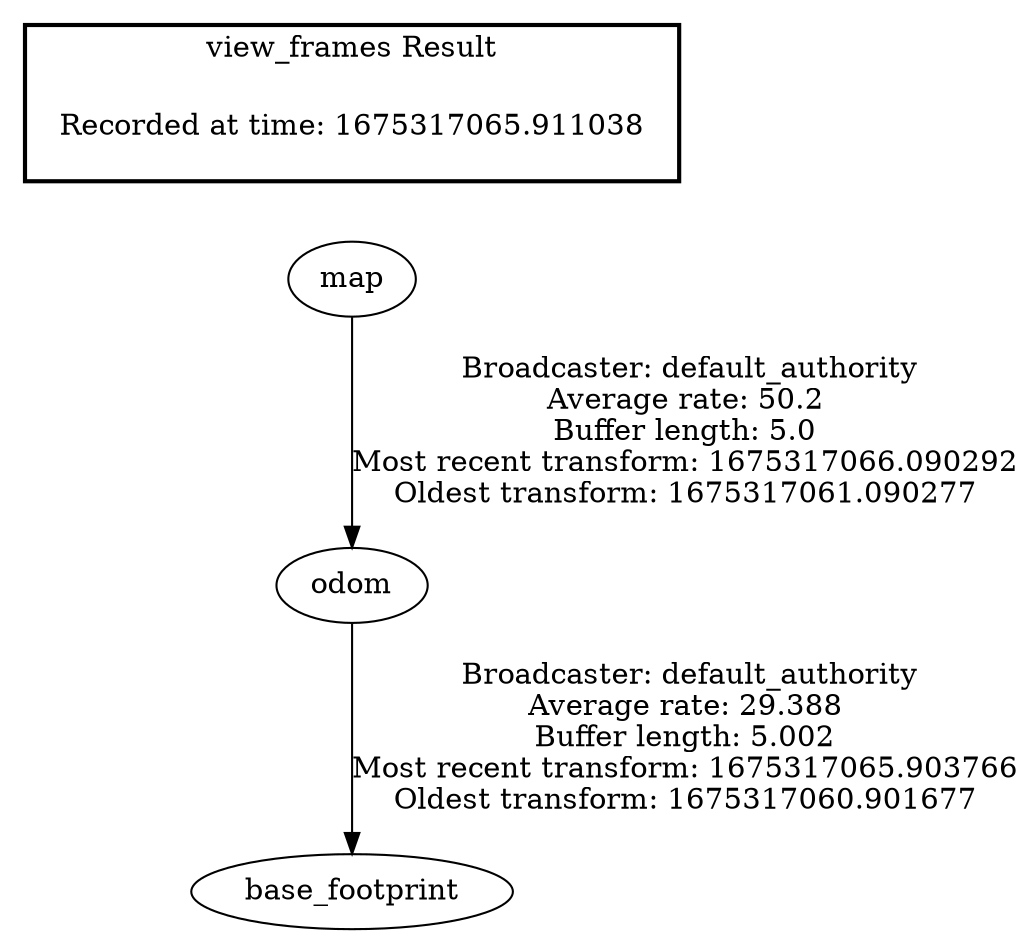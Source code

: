 digraph G {
"map" -> "odom"[label=" Broadcaster: default_authority\nAverage rate: 50.2\nBuffer length: 5.0\nMost recent transform: 1675317066.090292\nOldest transform: 1675317061.090277\n"];
"odom" -> "base_footprint"[label=" Broadcaster: default_authority\nAverage rate: 29.388\nBuffer length: 5.002\nMost recent transform: 1675317065.903766\nOldest transform: 1675317060.901677\n"];
edge [style=invis];
 subgraph cluster_legend { style=bold; color=black; label ="view_frames Result";
"Recorded at time: 1675317065.911038"[ shape=plaintext ] ;
}->"map";
}